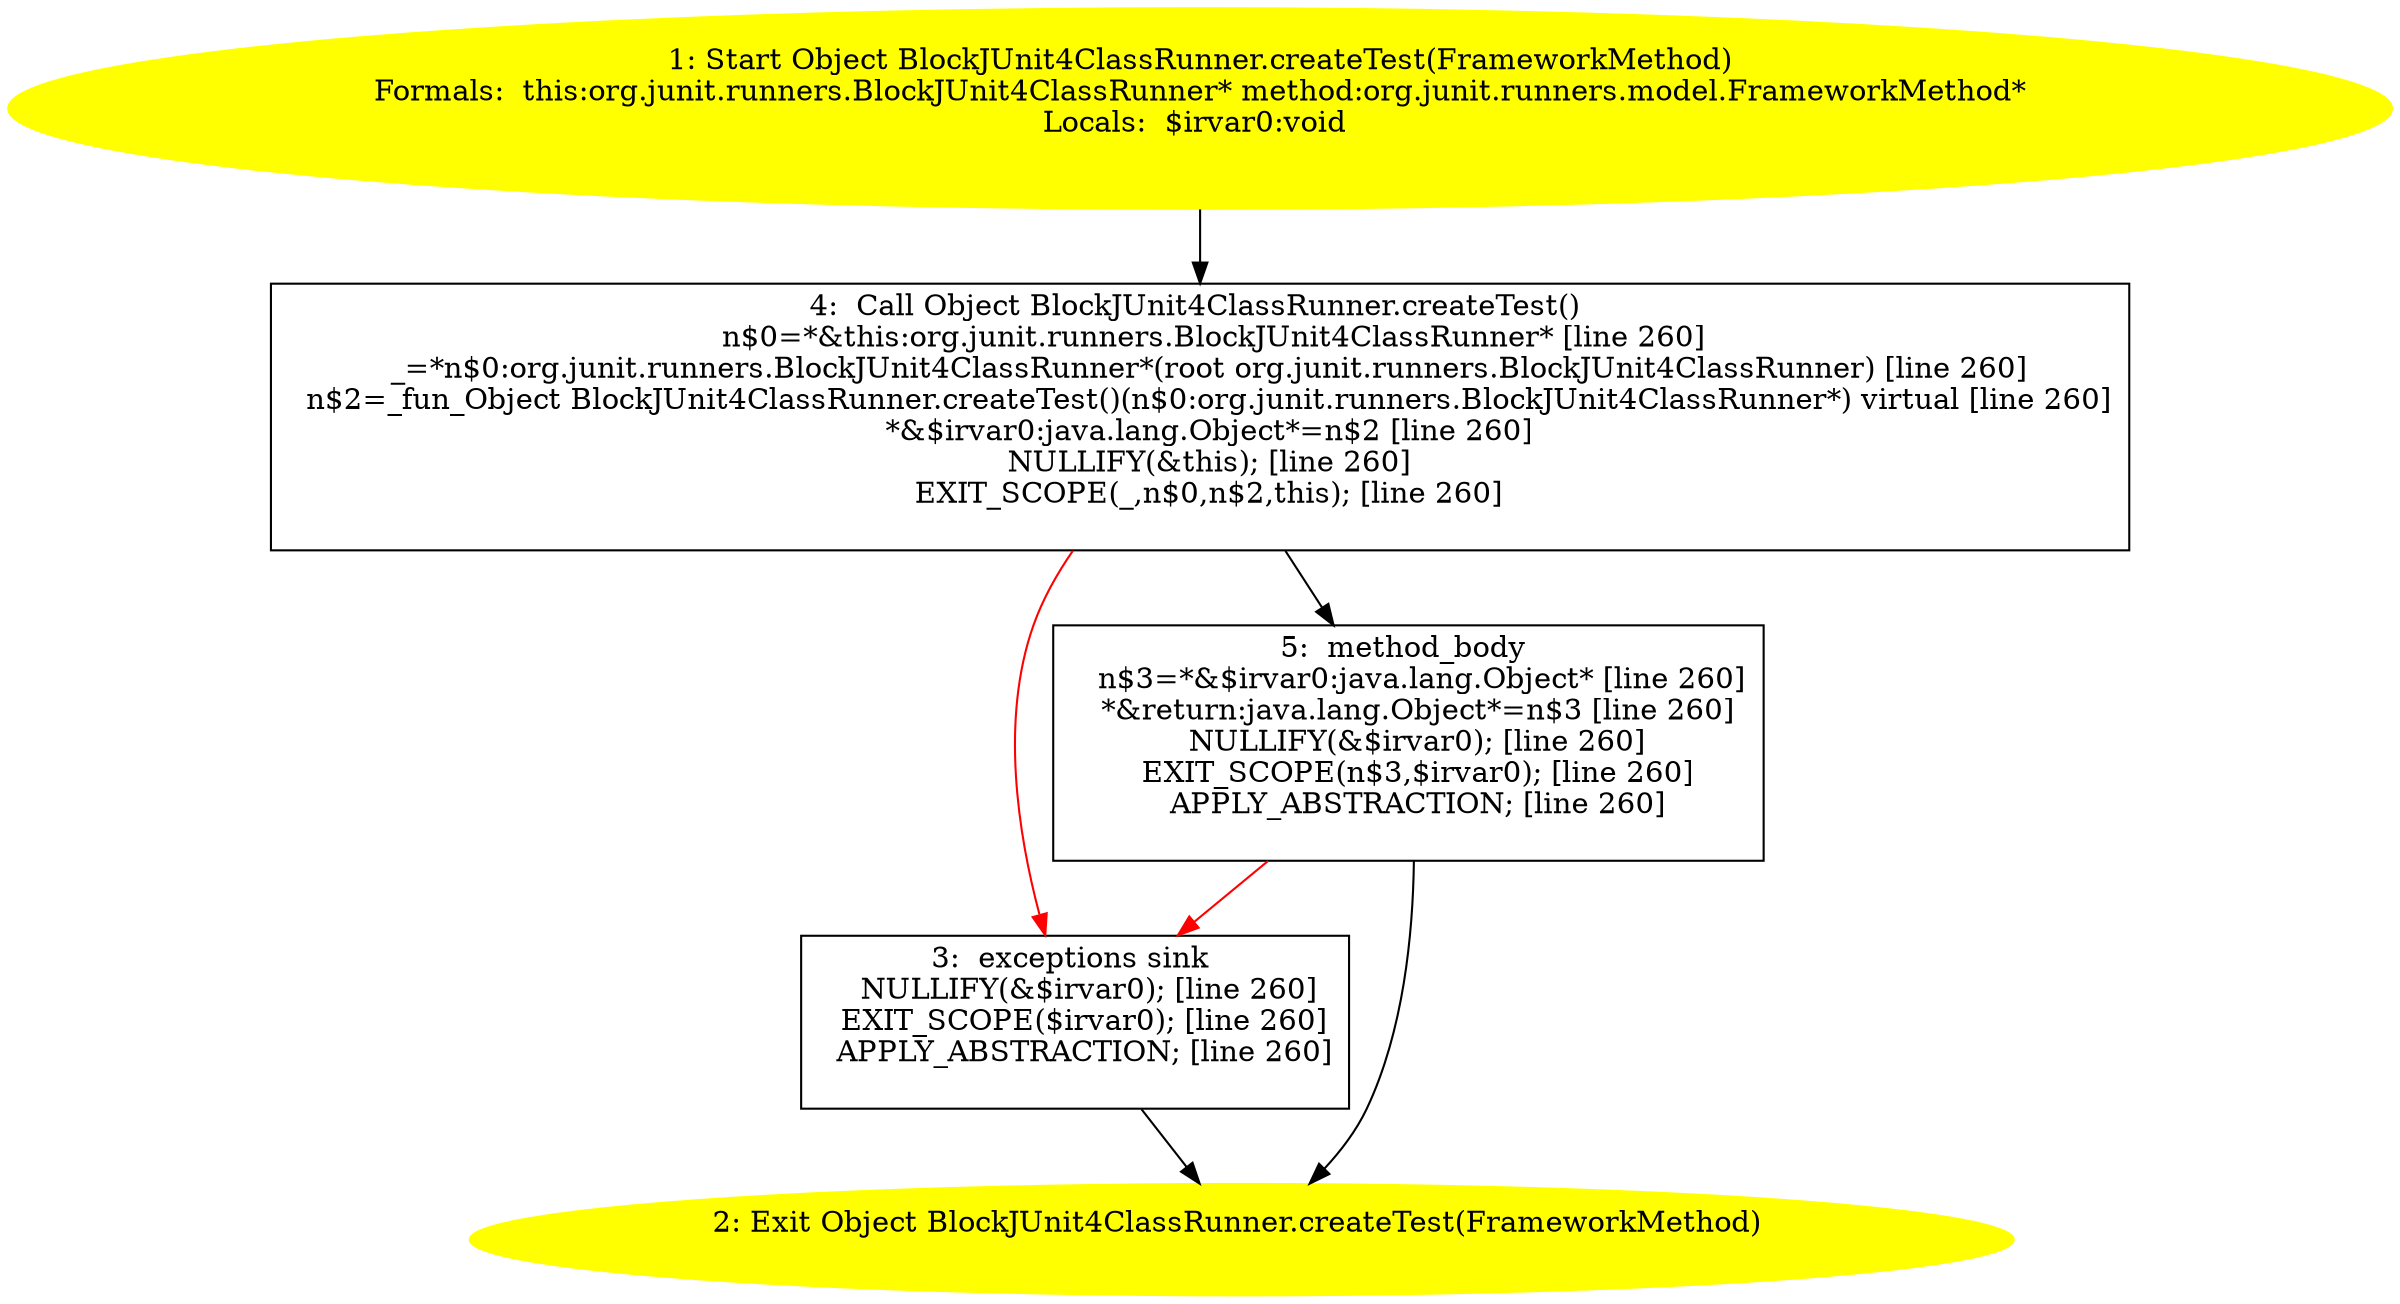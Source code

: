 /* @generated */
digraph cfg {
"org.junit.runners.BlockJUnit4ClassRunner.createTest(org.junit.runners.model.FrameworkMethod):java.la.5805a41157428cac6d648b24c3f23996_1" [label="1: Start Object BlockJUnit4ClassRunner.createTest(FrameworkMethod)\nFormals:  this:org.junit.runners.BlockJUnit4ClassRunner* method:org.junit.runners.model.FrameworkMethod*\nLocals:  $irvar0:void \n  " color=yellow style=filled]
	

	 "org.junit.runners.BlockJUnit4ClassRunner.createTest(org.junit.runners.model.FrameworkMethod):java.la.5805a41157428cac6d648b24c3f23996_1" -> "org.junit.runners.BlockJUnit4ClassRunner.createTest(org.junit.runners.model.FrameworkMethod):java.la.5805a41157428cac6d648b24c3f23996_4" ;
"org.junit.runners.BlockJUnit4ClassRunner.createTest(org.junit.runners.model.FrameworkMethod):java.la.5805a41157428cac6d648b24c3f23996_2" [label="2: Exit Object BlockJUnit4ClassRunner.createTest(FrameworkMethod) \n  " color=yellow style=filled]
	

"org.junit.runners.BlockJUnit4ClassRunner.createTest(org.junit.runners.model.FrameworkMethod):java.la.5805a41157428cac6d648b24c3f23996_3" [label="3:  exceptions sink \n   NULLIFY(&$irvar0); [line 260]\n  EXIT_SCOPE($irvar0); [line 260]\n  APPLY_ABSTRACTION; [line 260]\n " shape="box"]
	

	 "org.junit.runners.BlockJUnit4ClassRunner.createTest(org.junit.runners.model.FrameworkMethod):java.la.5805a41157428cac6d648b24c3f23996_3" -> "org.junit.runners.BlockJUnit4ClassRunner.createTest(org.junit.runners.model.FrameworkMethod):java.la.5805a41157428cac6d648b24c3f23996_2" ;
"org.junit.runners.BlockJUnit4ClassRunner.createTest(org.junit.runners.model.FrameworkMethod):java.la.5805a41157428cac6d648b24c3f23996_4" [label="4:  Call Object BlockJUnit4ClassRunner.createTest() \n   n$0=*&this:org.junit.runners.BlockJUnit4ClassRunner* [line 260]\n  _=*n$0:org.junit.runners.BlockJUnit4ClassRunner*(root org.junit.runners.BlockJUnit4ClassRunner) [line 260]\n  n$2=_fun_Object BlockJUnit4ClassRunner.createTest()(n$0:org.junit.runners.BlockJUnit4ClassRunner*) virtual [line 260]\n  *&$irvar0:java.lang.Object*=n$2 [line 260]\n  NULLIFY(&this); [line 260]\n  EXIT_SCOPE(_,n$0,n$2,this); [line 260]\n " shape="box"]
	

	 "org.junit.runners.BlockJUnit4ClassRunner.createTest(org.junit.runners.model.FrameworkMethod):java.la.5805a41157428cac6d648b24c3f23996_4" -> "org.junit.runners.BlockJUnit4ClassRunner.createTest(org.junit.runners.model.FrameworkMethod):java.la.5805a41157428cac6d648b24c3f23996_5" ;
	 "org.junit.runners.BlockJUnit4ClassRunner.createTest(org.junit.runners.model.FrameworkMethod):java.la.5805a41157428cac6d648b24c3f23996_4" -> "org.junit.runners.BlockJUnit4ClassRunner.createTest(org.junit.runners.model.FrameworkMethod):java.la.5805a41157428cac6d648b24c3f23996_3" [color="red" ];
"org.junit.runners.BlockJUnit4ClassRunner.createTest(org.junit.runners.model.FrameworkMethod):java.la.5805a41157428cac6d648b24c3f23996_5" [label="5:  method_body \n   n$3=*&$irvar0:java.lang.Object* [line 260]\n  *&return:java.lang.Object*=n$3 [line 260]\n  NULLIFY(&$irvar0); [line 260]\n  EXIT_SCOPE(n$3,$irvar0); [line 260]\n  APPLY_ABSTRACTION; [line 260]\n " shape="box"]
	

	 "org.junit.runners.BlockJUnit4ClassRunner.createTest(org.junit.runners.model.FrameworkMethod):java.la.5805a41157428cac6d648b24c3f23996_5" -> "org.junit.runners.BlockJUnit4ClassRunner.createTest(org.junit.runners.model.FrameworkMethod):java.la.5805a41157428cac6d648b24c3f23996_2" ;
	 "org.junit.runners.BlockJUnit4ClassRunner.createTest(org.junit.runners.model.FrameworkMethod):java.la.5805a41157428cac6d648b24c3f23996_5" -> "org.junit.runners.BlockJUnit4ClassRunner.createTest(org.junit.runners.model.FrameworkMethod):java.la.5805a41157428cac6d648b24c3f23996_3" [color="red" ];
}
